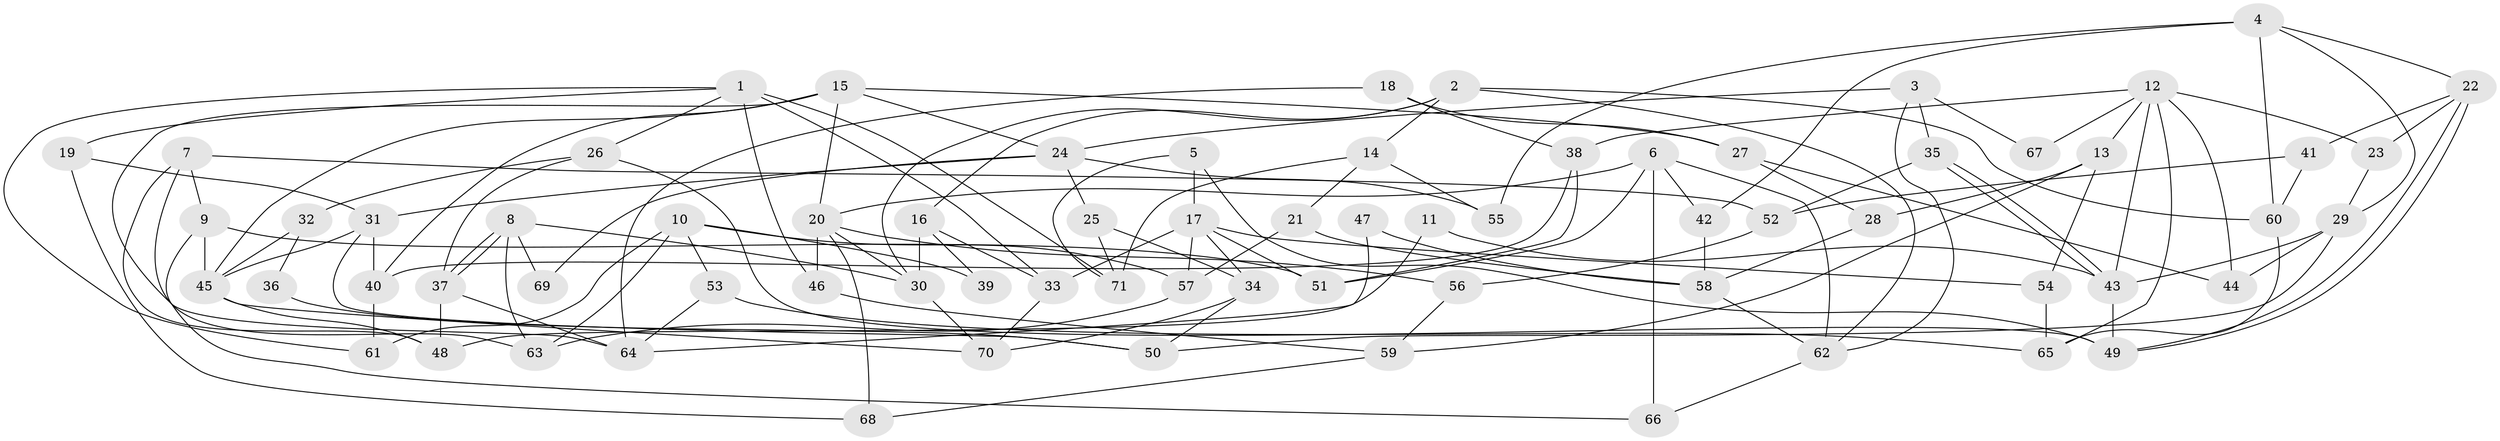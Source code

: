 // coarse degree distribution, {5: 0.27906976744186046, 4: 0.13953488372093023, 7: 0.11627906976744186, 3: 0.11627906976744186, 6: 0.20930232558139536, 2: 0.11627906976744186, 8: 0.023255813953488372}
// Generated by graph-tools (version 1.1) at 2025/37/03/04/25 23:37:11]
// undirected, 71 vertices, 142 edges
graph export_dot {
  node [color=gray90,style=filled];
  1;
  2;
  3;
  4;
  5;
  6;
  7;
  8;
  9;
  10;
  11;
  12;
  13;
  14;
  15;
  16;
  17;
  18;
  19;
  20;
  21;
  22;
  23;
  24;
  25;
  26;
  27;
  28;
  29;
  30;
  31;
  32;
  33;
  34;
  35;
  36;
  37;
  38;
  39;
  40;
  41;
  42;
  43;
  44;
  45;
  46;
  47;
  48;
  49;
  50;
  51;
  52;
  53;
  54;
  55;
  56;
  57;
  58;
  59;
  60;
  61;
  62;
  63;
  64;
  65;
  66;
  67;
  68;
  69;
  70;
  71;
  1 -- 33;
  1 -- 26;
  1 -- 19;
  1 -- 46;
  1 -- 61;
  1 -- 71;
  2 -- 16;
  2 -- 62;
  2 -- 14;
  2 -- 30;
  2 -- 60;
  3 -- 62;
  3 -- 24;
  3 -- 35;
  3 -- 67;
  4 -- 60;
  4 -- 29;
  4 -- 22;
  4 -- 42;
  4 -- 55;
  5 -- 71;
  5 -- 49;
  5 -- 17;
  6 -- 66;
  6 -- 20;
  6 -- 42;
  6 -- 51;
  6 -- 62;
  7 -- 52;
  7 -- 9;
  7 -- 48;
  7 -- 63;
  8 -- 37;
  8 -- 37;
  8 -- 63;
  8 -- 30;
  8 -- 69;
  9 -- 51;
  9 -- 45;
  9 -- 66;
  10 -- 57;
  10 -- 63;
  10 -- 39;
  10 -- 53;
  10 -- 61;
  11 -- 48;
  11 -- 43;
  12 -- 44;
  12 -- 65;
  12 -- 13;
  12 -- 23;
  12 -- 38;
  12 -- 43;
  12 -- 67;
  13 -- 59;
  13 -- 28;
  13 -- 54;
  14 -- 55;
  14 -- 21;
  14 -- 71;
  15 -- 40;
  15 -- 45;
  15 -- 20;
  15 -- 24;
  15 -- 27;
  15 -- 64;
  16 -- 30;
  16 -- 33;
  16 -- 39;
  17 -- 34;
  17 -- 33;
  17 -- 51;
  17 -- 54;
  17 -- 57;
  18 -- 64;
  18 -- 38;
  18 -- 27;
  19 -- 31;
  19 -- 68;
  20 -- 30;
  20 -- 46;
  20 -- 56;
  20 -- 68;
  21 -- 58;
  21 -- 57;
  22 -- 49;
  22 -- 49;
  22 -- 23;
  22 -- 41;
  23 -- 29;
  24 -- 25;
  24 -- 31;
  24 -- 55;
  24 -- 69;
  25 -- 34;
  25 -- 71;
  26 -- 49;
  26 -- 37;
  26 -- 32;
  27 -- 28;
  27 -- 44;
  28 -- 58;
  29 -- 43;
  29 -- 44;
  29 -- 50;
  30 -- 70;
  31 -- 40;
  31 -- 45;
  31 -- 50;
  32 -- 45;
  32 -- 36;
  33 -- 70;
  34 -- 50;
  34 -- 70;
  35 -- 43;
  35 -- 43;
  35 -- 52;
  36 -- 50;
  37 -- 64;
  37 -- 48;
  38 -- 51;
  38 -- 40;
  40 -- 61;
  41 -- 52;
  41 -- 60;
  42 -- 58;
  43 -- 49;
  45 -- 48;
  45 -- 70;
  46 -- 59;
  47 -- 58;
  47 -- 64;
  52 -- 56;
  53 -- 65;
  53 -- 64;
  54 -- 65;
  56 -- 59;
  57 -- 63;
  58 -- 62;
  59 -- 68;
  60 -- 65;
  62 -- 66;
}
